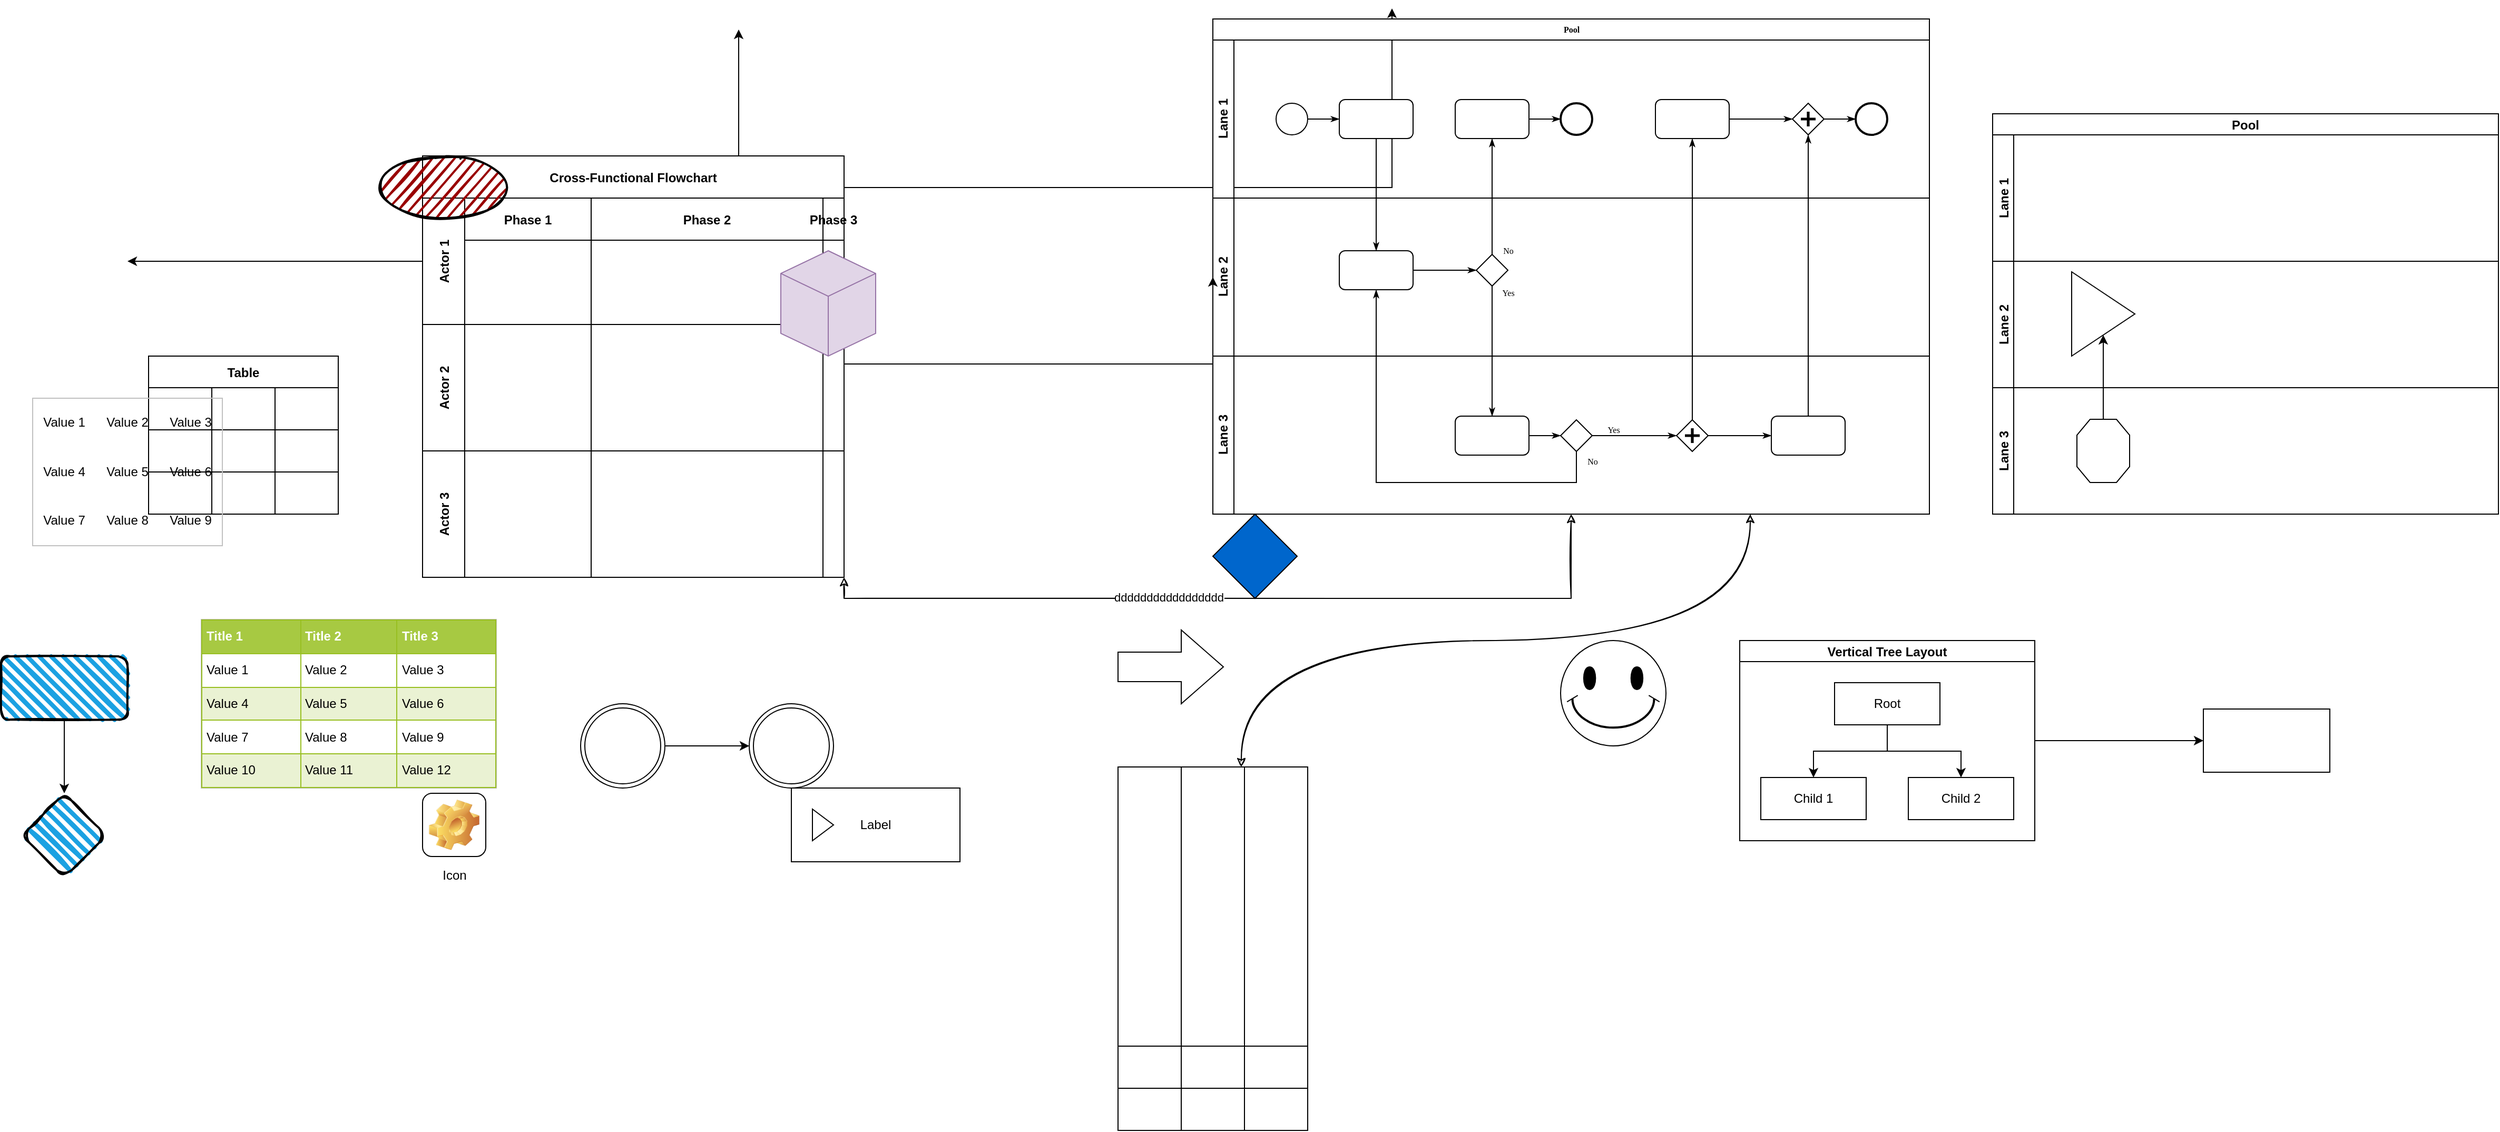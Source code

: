<mxfile version="17.4.5" type="github" pages="3">
  <diagram name="Page-1" id="c7488fd3-1785-93aa-aadb-54a6760d102a">
    <mxGraphModel dx="3162" dy="1122" grid="1" gridSize="10" guides="1" tooltips="1" connect="1" arrows="1" fold="1" page="1" pageScale="1" pageWidth="1100" pageHeight="850" background="none" math="0" shadow="0">
      <root>
        <mxCell id="0" />
        <mxCell id="1" parent="0" />
        <mxCell id="9bsrOvtfc5fcTjN_0mRK-3" style="edgeStyle=elbowEdgeStyle;rounded=0;orthogonalLoop=1;jettySize=auto;elbow=vertical;html=1;exitX=1;exitY=0;exitDx=0;exitDy=0;" edge="1" parent="1" source="bJkO2c11HQUYmp6dWgJm-74">
          <mxGeometry relative="1" as="geometry">
            <mxPoint x="350" y="60" as="targetPoint" />
            <Array as="points">
              <mxPoint x="100" y="230" />
            </Array>
          </mxGeometry>
        </mxCell>
        <mxCell id="9bsrOvtfc5fcTjN_0mRK-4" style="edgeStyle=orthogonalEdgeStyle;rounded=0;orthogonalLoop=1;jettySize=auto;html=1;exitX=1;exitY=1;exitDx=0;exitDy=0;entryX=0.5;entryY=1;entryDx=0;entryDy=0;endArrow=classic;endFill=1;startArrow=classic;startFill=1;shadow=0;sketch=1;" edge="1" parent="1" source="bJkO2c11HQUYmp6dWgJm-74" target="2b4e8129b02d487f-4">
          <mxGeometry relative="1" as="geometry" />
        </mxCell>
        <mxCell id="9bsrOvtfc5fcTjN_0mRK-5" value="ddddddddddddddddd" style="edgeLabel;html=1;align=center;verticalAlign=middle;resizable=0;points=[];" vertex="1" connectable="0" parent="9bsrOvtfc5fcTjN_0mRK-4">
          <mxGeometry x="-0.17" y="1" relative="1" as="geometry">
            <mxPoint as="offset" />
          </mxGeometry>
        </mxCell>
        <mxCell id="bJkO2c11HQUYmp6dWgJm-74" value="Cross-Functional Flowchart" style="shape=table;childLayout=tableLayout;startSize=40;collapsible=0;recursiveResize=0;expand=0;fontStyle=1;" vertex="1" parent="1">
          <mxGeometry x="-570" y="200" width="400" height="400" as="geometry" />
        </mxCell>
        <mxCell id="bJkO2c11HQUYmp6dWgJm-75" value="Actor 1" style="shape=tableRow;horizontal=0;startSize=40;swimlaneHead=0;swimlaneBody=0;top=0;left=0;bottom=0;right=0;dropTarget=0;fillColor=none;collapsible=0;recursiveResize=0;expand=0;fontStyle=1;" vertex="1" parent="bJkO2c11HQUYmp6dWgJm-74">
          <mxGeometry y="40" width="400" height="120" as="geometry" />
        </mxCell>
        <mxCell id="bJkO2c11HQUYmp6dWgJm-76" value="Phase 1" style="swimlane;swimlaneHead=0;swimlaneBody=0;fontStyle=0;connectable=0;fillColor=none;startSize=40;collapsible=0;recursiveResize=0;expand=0;fontStyle=1;" vertex="1" parent="bJkO2c11HQUYmp6dWgJm-75">
          <mxGeometry x="40" width="120" height="120" as="geometry">
            <mxRectangle width="120" height="120" as="alternateBounds" />
          </mxGeometry>
        </mxCell>
        <mxCell id="bJkO2c11HQUYmp6dWgJm-96" value="" style="ellipse;whiteSpace=wrap;html=1;strokeWidth=2;fillWeight=2;hachureGap=8;fillColor=#990000;fillStyle=dots;sketch=1;" vertex="1" parent="bJkO2c11HQUYmp6dWgJm-76">
          <mxGeometry x="-80" y="-40" width="120" height="60" as="geometry" />
        </mxCell>
        <mxCell id="bJkO2c11HQUYmp6dWgJm-77" value="Phase 2" style="swimlane;swimlaneHead=0;swimlaneBody=0;fontStyle=0;connectable=0;fillColor=none;startSize=40;collapsible=0;recursiveResize=0;expand=0;fontStyle=1;" vertex="1" parent="bJkO2c11HQUYmp6dWgJm-75">
          <mxGeometry x="160" width="220" height="120" as="geometry">
            <mxRectangle width="220" height="120" as="alternateBounds" />
          </mxGeometry>
        </mxCell>
        <mxCell id="bJkO2c11HQUYmp6dWgJm-78" value="Phase 3" style="swimlane;swimlaneHead=0;swimlaneBody=0;fontStyle=0;connectable=0;fillColor=none;startSize=40;collapsible=0;recursiveResize=0;expand=0;fontStyle=1;" vertex="1" parent="bJkO2c11HQUYmp6dWgJm-75">
          <mxGeometry x="380" width="20" height="120" as="geometry">
            <mxRectangle width="20" height="120" as="alternateBounds" />
          </mxGeometry>
        </mxCell>
        <mxCell id="bJkO2c11HQUYmp6dWgJm-95" value="" style="html=1;whiteSpace=wrap;shape=isoCube2;backgroundOutline=1;isoAngle=15;fillColor=#e1d5e7;strokeColor=#9673a6;" vertex="1" parent="bJkO2c11HQUYmp6dWgJm-78">
          <mxGeometry x="-40" y="50" width="90" height="100" as="geometry" />
        </mxCell>
        <mxCell id="bJkO2c11HQUYmp6dWgJm-79" value="Actor 2" style="shape=tableRow;horizontal=0;startSize=40;swimlaneHead=0;swimlaneBody=0;top=0;left=0;bottom=0;right=0;dropTarget=0;fillColor=none;collapsible=0;recursiveResize=0;expand=0;fontStyle=1;" vertex="1" parent="bJkO2c11HQUYmp6dWgJm-74">
          <mxGeometry y="160" width="400" height="120" as="geometry" />
        </mxCell>
        <mxCell id="bJkO2c11HQUYmp6dWgJm-80" value="" style="swimlane;swimlaneHead=0;swimlaneBody=0;fontStyle=0;connectable=0;fillColor=none;startSize=0;collapsible=0;recursiveResize=0;expand=0;fontStyle=1;" vertex="1" parent="bJkO2c11HQUYmp6dWgJm-79">
          <mxGeometry x="40" width="120" height="120" as="geometry">
            <mxRectangle width="120" height="120" as="alternateBounds" />
          </mxGeometry>
        </mxCell>
        <mxCell id="bJkO2c11HQUYmp6dWgJm-81" value="" style="swimlane;swimlaneHead=0;swimlaneBody=0;fontStyle=0;connectable=0;fillColor=none;startSize=0;collapsible=0;recursiveResize=0;expand=0;fontStyle=1;" vertex="1" parent="bJkO2c11HQUYmp6dWgJm-79">
          <mxGeometry x="160" width="220" height="120" as="geometry">
            <mxRectangle width="220" height="120" as="alternateBounds" />
          </mxGeometry>
        </mxCell>
        <mxCell id="bJkO2c11HQUYmp6dWgJm-82" value="" style="swimlane;swimlaneHead=0;swimlaneBody=0;fontStyle=0;connectable=0;fillColor=none;startSize=0;collapsible=0;recursiveResize=0;expand=0;fontStyle=1;" vertex="1" parent="bJkO2c11HQUYmp6dWgJm-79">
          <mxGeometry x="380" width="20" height="120" as="geometry">
            <mxRectangle width="20" height="120" as="alternateBounds" />
          </mxGeometry>
        </mxCell>
        <mxCell id="bJkO2c11HQUYmp6dWgJm-83" value="Actor 3" style="shape=tableRow;horizontal=0;startSize=40;swimlaneHead=0;swimlaneBody=0;top=0;left=0;bottom=0;right=0;dropTarget=0;fillColor=none;collapsible=0;recursiveResize=0;expand=0;fontStyle=1;" vertex="1" parent="bJkO2c11HQUYmp6dWgJm-74">
          <mxGeometry y="280" width="400" height="120" as="geometry" />
        </mxCell>
        <mxCell id="bJkO2c11HQUYmp6dWgJm-84" value="" style="swimlane;swimlaneHead=0;swimlaneBody=0;fontStyle=0;connectable=0;fillColor=none;startSize=0;collapsible=0;recursiveResize=0;expand=0;fontStyle=1;" vertex="1" parent="bJkO2c11HQUYmp6dWgJm-83">
          <mxGeometry x="40" width="120" height="120" as="geometry">
            <mxRectangle width="120" height="120" as="alternateBounds" />
          </mxGeometry>
        </mxCell>
        <mxCell id="bJkO2c11HQUYmp6dWgJm-85" value="" style="swimlane;swimlaneHead=0;swimlaneBody=0;fontStyle=0;connectable=0;fillColor=none;startSize=0;collapsible=0;recursiveResize=0;expand=0;fontStyle=1;" vertex="1" parent="bJkO2c11HQUYmp6dWgJm-83">
          <mxGeometry x="160" width="220" height="120" as="geometry">
            <mxRectangle width="220" height="120" as="alternateBounds" />
          </mxGeometry>
        </mxCell>
        <mxCell id="bJkO2c11HQUYmp6dWgJm-86" value="" style="swimlane;swimlaneHead=0;swimlaneBody=0;fontStyle=0;connectable=0;fillColor=none;startSize=0;collapsible=0;recursiveResize=0;expand=0;fontStyle=1;" vertex="1" parent="bJkO2c11HQUYmp6dWgJm-83">
          <mxGeometry x="380" width="20" height="120" as="geometry">
            <mxRectangle width="20" height="120" as="alternateBounds" />
          </mxGeometry>
        </mxCell>
        <mxCell id="2b4e8129b02d487f-1" value="Pool" style="swimlane;html=1;childLayout=stackLayout;horizontal=1;startSize=20;horizontalStack=0;rounded=0;shadow=0;labelBackgroundColor=none;strokeWidth=1;fontFamily=Verdana;fontSize=8;align=center;" parent="1" vertex="1">
          <mxGeometry x="180" y="70" width="680" height="470" as="geometry" />
        </mxCell>
        <mxCell id="2b4e8129b02d487f-2" value="Lane 1" style="swimlane;html=1;startSize=20;horizontal=0;" parent="2b4e8129b02d487f-1" vertex="1">
          <mxGeometry y="20" width="680" height="150" as="geometry" />
        </mxCell>
        <mxCell id="2b4e8129b02d487f-18" style="edgeStyle=orthogonalEdgeStyle;rounded=0;html=1;labelBackgroundColor=none;startArrow=none;startFill=0;startSize=5;endArrow=classicThin;endFill=1;endSize=5;jettySize=auto;orthogonalLoop=1;strokeWidth=1;fontFamily=Verdana;fontSize=8" parent="2b4e8129b02d487f-2" source="2b4e8129b02d487f-5" target="2b4e8129b02d487f-6" edge="1">
          <mxGeometry relative="1" as="geometry" />
        </mxCell>
        <mxCell id="2b4e8129b02d487f-5" value="" style="ellipse;whiteSpace=wrap;html=1;rounded=0;shadow=0;labelBackgroundColor=none;strokeWidth=1;fontFamily=Verdana;fontSize=8;align=center;" parent="2b4e8129b02d487f-2" vertex="1">
          <mxGeometry x="60" y="60" width="30" height="30" as="geometry" />
        </mxCell>
        <mxCell id="2b4e8129b02d487f-6" value="" style="rounded=1;whiteSpace=wrap;html=1;shadow=0;labelBackgroundColor=none;strokeWidth=1;fontFamily=Verdana;fontSize=8;align=center;" parent="2b4e8129b02d487f-2" vertex="1">
          <mxGeometry x="120" y="56.5" width="70" height="37" as="geometry" />
        </mxCell>
        <mxCell id="2b4e8129b02d487f-20" style="edgeStyle=orthogonalEdgeStyle;rounded=0;html=1;labelBackgroundColor=none;startArrow=none;startFill=0;startSize=5;endArrow=classicThin;endFill=1;endSize=5;jettySize=auto;orthogonalLoop=1;strokeWidth=1;fontFamily=Verdana;fontSize=8" parent="2b4e8129b02d487f-2" source="2b4e8129b02d487f-7" target="2b4e8129b02d487f-8" edge="1">
          <mxGeometry relative="1" as="geometry" />
        </mxCell>
        <mxCell id="2b4e8129b02d487f-7" value="" style="rounded=1;whiteSpace=wrap;html=1;shadow=0;labelBackgroundColor=none;strokeWidth=1;fontFamily=Verdana;fontSize=8;align=center;" parent="2b4e8129b02d487f-2" vertex="1">
          <mxGeometry x="230" y="56.5" width="70" height="37" as="geometry" />
        </mxCell>
        <mxCell id="2b4e8129b02d487f-8" value="" style="ellipse;whiteSpace=wrap;html=1;rounded=0;shadow=0;labelBackgroundColor=none;strokeWidth=2;fontFamily=Verdana;fontSize=8;align=center;" parent="2b4e8129b02d487f-2" vertex="1">
          <mxGeometry x="330" y="60" width="30" height="30" as="geometry" />
        </mxCell>
        <mxCell id="2b4e8129b02d487f-22" style="edgeStyle=orthogonalEdgeStyle;rounded=0;html=1;entryX=0;entryY=0.5;labelBackgroundColor=none;startArrow=none;startFill=0;startSize=5;endArrow=classicThin;endFill=1;endSize=5;jettySize=auto;orthogonalLoop=1;strokeWidth=1;fontFamily=Verdana;fontSize=8" parent="2b4e8129b02d487f-2" source="2b4e8129b02d487f-9" target="2b4e8129b02d487f-10" edge="1">
          <mxGeometry relative="1" as="geometry" />
        </mxCell>
        <mxCell id="2b4e8129b02d487f-9" value="" style="rounded=1;whiteSpace=wrap;html=1;shadow=0;labelBackgroundColor=none;strokeWidth=1;fontFamily=Verdana;fontSize=8;align=center;" parent="2b4e8129b02d487f-2" vertex="1">
          <mxGeometry x="420" y="56.5" width="70" height="37" as="geometry" />
        </mxCell>
        <mxCell id="2b4e8129b02d487f-23" style="edgeStyle=orthogonalEdgeStyle;rounded=0;html=1;labelBackgroundColor=none;startArrow=none;startFill=0;startSize=5;endArrow=classicThin;endFill=1;endSize=5;jettySize=auto;orthogonalLoop=1;strokeWidth=1;fontFamily=Verdana;fontSize=8" parent="2b4e8129b02d487f-2" source="2b4e8129b02d487f-10" target="2b4e8129b02d487f-11" edge="1">
          <mxGeometry relative="1" as="geometry" />
        </mxCell>
        <mxCell id="2b4e8129b02d487f-10" value="" style="shape=mxgraph.bpmn.shape;html=1;verticalLabelPosition=bottom;labelBackgroundColor=#ffffff;verticalAlign=top;perimeter=rhombusPerimeter;background=gateway;outline=none;symbol=parallelGw;rounded=1;shadow=0;strokeWidth=1;fontFamily=Verdana;fontSize=8;align=center;" parent="2b4e8129b02d487f-2" vertex="1">
          <mxGeometry x="550" y="60" width="30" height="30" as="geometry" />
        </mxCell>
        <mxCell id="2b4e8129b02d487f-11" value="" style="ellipse;whiteSpace=wrap;html=1;rounded=0;shadow=0;labelBackgroundColor=none;strokeWidth=2;fontFamily=Verdana;fontSize=8;align=center;" parent="2b4e8129b02d487f-2" vertex="1">
          <mxGeometry x="610" y="60" width="30" height="30" as="geometry" />
        </mxCell>
        <mxCell id="2b4e8129b02d487f-3" value="Lane 2" style="swimlane;html=1;startSize=20;horizontal=0;" parent="2b4e8129b02d487f-1" vertex="1">
          <mxGeometry y="170" width="680" height="150" as="geometry" />
        </mxCell>
        <mxCell id="2b4e8129b02d487f-26" style="edgeStyle=orthogonalEdgeStyle;rounded=0;html=1;labelBackgroundColor=none;startArrow=none;startFill=0;startSize=5;endArrow=classicThin;endFill=1;endSize=5;jettySize=auto;orthogonalLoop=1;strokeWidth=1;fontFamily=Verdana;fontSize=8" parent="2b4e8129b02d487f-3" source="2b4e8129b02d487f-12" target="2b4e8129b02d487f-13" edge="1">
          <mxGeometry relative="1" as="geometry" />
        </mxCell>
        <mxCell id="2b4e8129b02d487f-12" value="" style="rounded=1;whiteSpace=wrap;html=1;shadow=0;labelBackgroundColor=none;strokeWidth=1;fontFamily=Verdana;fontSize=8;align=center;" parent="2b4e8129b02d487f-3" vertex="1">
          <mxGeometry x="120" y="50.0" width="70" height="37" as="geometry" />
        </mxCell>
        <mxCell id="2b4e8129b02d487f-13" value="" style="strokeWidth=1;html=1;shape=mxgraph.flowchart.decision;whiteSpace=wrap;rounded=1;shadow=0;labelBackgroundColor=none;fontFamily=Verdana;fontSize=8;align=center;" parent="2b4e8129b02d487f-3" vertex="1">
          <mxGeometry x="250" y="53.5" width="30" height="30" as="geometry" />
        </mxCell>
        <mxCell id="2b4e8129b02d487f-4" value="Lane 3" style="swimlane;html=1;startSize=20;horizontal=0;" parent="2b4e8129b02d487f-1" vertex="1">
          <mxGeometry y="320" width="680" height="150" as="geometry" />
        </mxCell>
        <mxCell id="2b4e8129b02d487f-28" style="edgeStyle=orthogonalEdgeStyle;rounded=0;html=1;labelBackgroundColor=none;startArrow=none;startFill=0;startSize=5;endArrow=classicThin;endFill=1;endSize=5;jettySize=auto;orthogonalLoop=1;strokeWidth=1;fontFamily=Verdana;fontSize=8;" parent="2b4e8129b02d487f-4" source="2b4e8129b02d487f-14" target="2b4e8129b02d487f-15" edge="1">
          <mxGeometry relative="1" as="geometry" />
        </mxCell>
        <mxCell id="2b4e8129b02d487f-14" value="" style="rounded=1;whiteSpace=wrap;html=1;shadow=0;labelBackgroundColor=none;strokeWidth=1;fontFamily=Verdana;fontSize=8;align=center;" parent="2b4e8129b02d487f-4" vertex="1">
          <mxGeometry x="230" y="57.0" width="70" height="37" as="geometry" />
        </mxCell>
        <mxCell id="2b4e8129b02d487f-29" value="Yes" style="edgeStyle=orthogonalEdgeStyle;rounded=0;html=1;entryX=0;entryY=0.5;labelBackgroundColor=none;startArrow=none;startFill=0;startSize=5;endArrow=classicThin;endFill=1;endSize=5;jettySize=auto;orthogonalLoop=1;strokeWidth=1;fontFamily=Verdana;fontSize=8" parent="2b4e8129b02d487f-4" source="2b4e8129b02d487f-15" target="2b4e8129b02d487f-16" edge="1">
          <mxGeometry x="-0.501" y="6" relative="1" as="geometry">
            <mxPoint as="offset" />
          </mxGeometry>
        </mxCell>
        <mxCell id="2b4e8129b02d487f-15" value="" style="strokeWidth=1;html=1;shape=mxgraph.flowchart.decision;whiteSpace=wrap;rounded=1;shadow=0;labelBackgroundColor=none;fontFamily=Verdana;fontSize=8;align=center;" parent="2b4e8129b02d487f-4" vertex="1">
          <mxGeometry x="330" y="60.5" width="30" height="30" as="geometry" />
        </mxCell>
        <mxCell id="2b4e8129b02d487f-30" style="edgeStyle=orthogonalEdgeStyle;rounded=0;html=1;labelBackgroundColor=none;startArrow=none;startFill=0;startSize=5;endArrow=classicThin;endFill=1;endSize=5;jettySize=auto;orthogonalLoop=1;strokeColor=#000000;strokeWidth=1;fontFamily=Verdana;fontSize=8;fontColor=#000000;" parent="2b4e8129b02d487f-4" source="2b4e8129b02d487f-16" target="2b4e8129b02d487f-17" edge="1">
          <mxGeometry relative="1" as="geometry" />
        </mxCell>
        <mxCell id="2b4e8129b02d487f-16" value="" style="shape=mxgraph.bpmn.shape;html=1;verticalLabelPosition=bottom;labelBackgroundColor=#ffffff;verticalAlign=top;perimeter=rhombusPerimeter;background=gateway;outline=none;symbol=parallelGw;rounded=1;shadow=0;strokeWidth=1;fontFamily=Verdana;fontSize=8;align=center;" parent="2b4e8129b02d487f-4" vertex="1">
          <mxGeometry x="440" y="60.5" width="30" height="30" as="geometry" />
        </mxCell>
        <mxCell id="2b4e8129b02d487f-17" value="" style="rounded=1;whiteSpace=wrap;html=1;shadow=0;labelBackgroundColor=none;strokeWidth=1;fontFamily=Verdana;fontSize=8;align=center;" parent="2b4e8129b02d487f-4" vertex="1">
          <mxGeometry x="530" y="57" width="70" height="37" as="geometry" />
        </mxCell>
        <mxCell id="2b4e8129b02d487f-24" style="edgeStyle=orthogonalEdgeStyle;rounded=0;html=1;labelBackgroundColor=none;startArrow=none;startFill=0;startSize=5;endArrow=classicThin;endFill=1;endSize=5;jettySize=auto;orthogonalLoop=1;strokeWidth=1;fontFamily=Verdana;fontSize=8" parent="2b4e8129b02d487f-1" source="2b4e8129b02d487f-6" target="2b4e8129b02d487f-12" edge="1">
          <mxGeometry relative="1" as="geometry" />
        </mxCell>
        <mxCell id="2b4e8129b02d487f-25" value="No" style="edgeStyle=orthogonalEdgeStyle;rounded=0;html=1;labelBackgroundColor=none;startArrow=none;startFill=0;startSize=5;endArrow=classicThin;endFill=1;endSize=5;jettySize=auto;orthogonalLoop=1;strokeWidth=1;fontFamily=Verdana;fontSize=8" parent="2b4e8129b02d487f-1" source="2b4e8129b02d487f-13" target="2b4e8129b02d487f-7" edge="1">
          <mxGeometry x="-0.936" y="-15" relative="1" as="geometry">
            <mxPoint as="offset" />
          </mxGeometry>
        </mxCell>
        <mxCell id="2b4e8129b02d487f-27" value="Yes" style="edgeStyle=orthogonalEdgeStyle;rounded=0;html=1;labelBackgroundColor=none;startArrow=none;startFill=0;startSize=5;endArrow=classicThin;endFill=1;endSize=5;jettySize=auto;orthogonalLoop=1;strokeWidth=1;fontFamily=Verdana;fontSize=8" parent="2b4e8129b02d487f-1" source="2b4e8129b02d487f-13" target="2b4e8129b02d487f-14" edge="1">
          <mxGeometry x="-0.895" y="15" relative="1" as="geometry">
            <mxPoint as="offset" />
          </mxGeometry>
        </mxCell>
        <mxCell id="2b4e8129b02d487f-31" style="edgeStyle=orthogonalEdgeStyle;rounded=0;html=1;entryX=0.5;entryY=1;labelBackgroundColor=none;startArrow=none;startFill=0;startSize=5;endArrow=classicThin;endFill=1;endSize=5;jettySize=auto;orthogonalLoop=1;strokeWidth=1;fontFamily=Verdana;fontSize=8" parent="2b4e8129b02d487f-1" source="2b4e8129b02d487f-17" target="2b4e8129b02d487f-10" edge="1">
          <mxGeometry relative="1" as="geometry" />
        </mxCell>
        <mxCell id="2b4e8129b02d487f-32" value="No" style="edgeStyle=orthogonalEdgeStyle;rounded=0;html=1;labelBackgroundColor=none;startArrow=none;startFill=0;startSize=5;endArrow=classicThin;endFill=1;endSize=5;jettySize=auto;orthogonalLoop=1;strokeWidth=1;fontFamily=Verdana;fontSize=8" parent="2b4e8129b02d487f-1" source="2b4e8129b02d487f-15" target="2b4e8129b02d487f-12" edge="1">
          <mxGeometry x="-0.953" y="15" relative="1" as="geometry">
            <Array as="points">
              <mxPoint x="345" y="440" />
              <mxPoint x="155" y="440" />
            </Array>
            <mxPoint as="offset" />
          </mxGeometry>
        </mxCell>
        <mxCell id="2b4e8129b02d487f-33" style="edgeStyle=orthogonalEdgeStyle;rounded=0;html=1;labelBackgroundColor=none;startArrow=none;startFill=0;startSize=5;endArrow=classicThin;endFill=1;endSize=5;jettySize=auto;orthogonalLoop=1;strokeWidth=1;fontFamily=Verdana;fontSize=8" parent="2b4e8129b02d487f-1" source="2b4e8129b02d487f-16" target="2b4e8129b02d487f-9" edge="1">
          <mxGeometry relative="1" as="geometry" />
        </mxCell>
        <mxCell id="bJkO2c11HQUYmp6dWgJm-15" value="" style="html=1;shadow=0;dashed=0;align=center;verticalAlign=middle;shape=mxgraph.arrows2.arrow;dy=0.6;dx=40;notch=0;" vertex="1" parent="1">
          <mxGeometry x="90" y="650" width="100" height="70" as="geometry" />
        </mxCell>
        <mxCell id="bJkO2c11HQUYmp6dWgJm-17" value="" style="verticalLabelPosition=bottom;verticalAlign=top;html=1;shape=mxgraph.basic.smiley" vertex="1" parent="1">
          <mxGeometry x="510" y="660" width="100" height="100" as="geometry" />
        </mxCell>
        <mxCell id="bJkO2c11HQUYmp6dWgJm-25" value="" style="edgeStyle=orthogonalEdgeStyle;rounded=0;orthogonalLoop=1;jettySize=auto;html=1;" edge="1" parent="1" source="bJkO2c11HQUYmp6dWgJm-18" target="bJkO2c11HQUYmp6dWgJm-24">
          <mxGeometry relative="1" as="geometry" />
        </mxCell>
        <mxCell id="bJkO2c11HQUYmp6dWgJm-18" value="Vertical Tree Layout" style="swimlane;startSize=20;horizontal=1;childLayout=treeLayout;horizontalTree=0;resizable=0;containerType=tree;" vertex="1" parent="1">
          <mxGeometry x="680" y="660" width="280" height="190" as="geometry" />
        </mxCell>
        <mxCell id="bJkO2c11HQUYmp6dWgJm-19" value="Root" style="whiteSpace=wrap;html=1;" vertex="1" parent="bJkO2c11HQUYmp6dWgJm-18">
          <mxGeometry x="90" y="40" width="100" height="40" as="geometry" />
        </mxCell>
        <mxCell id="bJkO2c11HQUYmp6dWgJm-20" value="Child 1" style="whiteSpace=wrap;html=1;" vertex="1" parent="bJkO2c11HQUYmp6dWgJm-18">
          <mxGeometry x="20" y="130" width="100" height="40" as="geometry" />
        </mxCell>
        <mxCell id="bJkO2c11HQUYmp6dWgJm-21" value="" style="edgeStyle=elbowEdgeStyle;elbow=vertical;html=1;rounded=0;" edge="1" parent="bJkO2c11HQUYmp6dWgJm-18" source="bJkO2c11HQUYmp6dWgJm-19" target="bJkO2c11HQUYmp6dWgJm-20">
          <mxGeometry relative="1" as="geometry" />
        </mxCell>
        <mxCell id="bJkO2c11HQUYmp6dWgJm-22" value="Child 2" style="whiteSpace=wrap;html=1;" vertex="1" parent="bJkO2c11HQUYmp6dWgJm-18">
          <mxGeometry x="160" y="130" width="100" height="40" as="geometry" />
        </mxCell>
        <mxCell id="bJkO2c11HQUYmp6dWgJm-23" value="" style="edgeStyle=elbowEdgeStyle;elbow=vertical;html=1;rounded=0;" edge="1" parent="bJkO2c11HQUYmp6dWgJm-18" source="bJkO2c11HQUYmp6dWgJm-19" target="bJkO2c11HQUYmp6dWgJm-22">
          <mxGeometry relative="1" as="geometry" />
        </mxCell>
        <mxCell id="bJkO2c11HQUYmp6dWgJm-24" value="" style="whiteSpace=wrap;html=1;fontStyle=1;startSize=20;" vertex="1" parent="1">
          <mxGeometry x="1120" y="725" width="120" height="60" as="geometry" />
        </mxCell>
        <mxCell id="bJkO2c11HQUYmp6dWgJm-26" value="Pool" style="swimlane;childLayout=stackLayout;resizeParent=1;resizeParentMax=0;horizontal=1;startSize=20;horizontalStack=0;" vertex="1" parent="1">
          <mxGeometry x="920" y="160" width="480" height="380" as="geometry" />
        </mxCell>
        <mxCell id="bJkO2c11HQUYmp6dWgJm-27" value="Lane 1" style="swimlane;startSize=20;horizontal=0;" vertex="1" parent="bJkO2c11HQUYmp6dWgJm-26">
          <mxGeometry y="20" width="480" height="120" as="geometry" />
        </mxCell>
        <mxCell id="bJkO2c11HQUYmp6dWgJm-28" value="Lane 2" style="swimlane;startSize=20;horizontal=0;" vertex="1" parent="bJkO2c11HQUYmp6dWgJm-26">
          <mxGeometry y="140" width="480" height="120" as="geometry" />
        </mxCell>
        <mxCell id="bJkO2c11HQUYmp6dWgJm-30" value="" style="triangle;whiteSpace=wrap;html=1;verticalAlign=top;" vertex="1" parent="bJkO2c11HQUYmp6dWgJm-28">
          <mxGeometry x="75" y="10" width="60" height="80" as="geometry" />
        </mxCell>
        <mxCell id="bJkO2c11HQUYmp6dWgJm-29" value="Lane 3" style="swimlane;startSize=20;horizontal=0;" vertex="1" parent="bJkO2c11HQUYmp6dWgJm-26">
          <mxGeometry y="260" width="480" height="120" as="geometry" />
        </mxCell>
        <mxCell id="bJkO2c11HQUYmp6dWgJm-16" value="" style="verticalLabelPosition=bottom;verticalAlign=top;html=1;shape=mxgraph.basic.polygon;polyCoords=[[0.25,0],[0.75,0],[1,0.25],[1,0.75],[0.75,1],[0.25,1],[0,0.75],[0,0.25]];polyline=0;" vertex="1" parent="bJkO2c11HQUYmp6dWgJm-29">
          <mxGeometry x="80" y="30" width="50" height="60" as="geometry" />
        </mxCell>
        <mxCell id="bJkO2c11HQUYmp6dWgJm-31" value="" style="edgeStyle=orthogonalEdgeStyle;rounded=0;orthogonalLoop=1;jettySize=auto;html=1;" edge="1" parent="bJkO2c11HQUYmp6dWgJm-26" source="bJkO2c11HQUYmp6dWgJm-16" target="bJkO2c11HQUYmp6dWgJm-30">
          <mxGeometry relative="1" as="geometry" />
        </mxCell>
        <mxCell id="bJkO2c11HQUYmp6dWgJm-32" value="" style="shape=table;html=1;whiteSpace=wrap;startSize=0;container=1;collapsible=0;childLayout=tableLayout;" vertex="1" parent="1">
          <mxGeometry x="90" y="780" width="180" height="345" as="geometry" />
        </mxCell>
        <mxCell id="bJkO2c11HQUYmp6dWgJm-33" value="" style="shape=tableRow;horizontal=0;startSize=0;swimlaneHead=0;swimlaneBody=0;top=0;left=0;bottom=0;right=0;collapsible=0;dropTarget=0;fillColor=none;points=[[0,0.5],[1,0.5]];portConstraint=eastwest;" vertex="1" parent="bJkO2c11HQUYmp6dWgJm-32">
          <mxGeometry width="180" height="265" as="geometry" />
        </mxCell>
        <mxCell id="bJkO2c11HQUYmp6dWgJm-34" value="" style="shape=partialRectangle;html=1;whiteSpace=wrap;connectable=0;fillColor=none;top=0;left=0;bottom=0;right=0;overflow=hidden;" vertex="1" parent="bJkO2c11HQUYmp6dWgJm-33">
          <mxGeometry width="60" height="265" as="geometry">
            <mxRectangle width="60" height="265" as="alternateBounds" />
          </mxGeometry>
        </mxCell>
        <mxCell id="bJkO2c11HQUYmp6dWgJm-35" value="" style="shape=partialRectangle;html=1;whiteSpace=wrap;connectable=0;fillColor=none;top=0;left=0;bottom=0;right=0;overflow=hidden;" vertex="1" parent="bJkO2c11HQUYmp6dWgJm-33">
          <mxGeometry x="60" width="60" height="265" as="geometry">
            <mxRectangle width="60" height="265" as="alternateBounds" />
          </mxGeometry>
        </mxCell>
        <mxCell id="bJkO2c11HQUYmp6dWgJm-36" value="" style="shape=partialRectangle;html=1;whiteSpace=wrap;connectable=0;fillColor=none;top=0;left=0;bottom=0;right=0;overflow=hidden;" vertex="1" parent="bJkO2c11HQUYmp6dWgJm-33">
          <mxGeometry x="120" width="60" height="265" as="geometry">
            <mxRectangle width="60" height="265" as="alternateBounds" />
          </mxGeometry>
        </mxCell>
        <mxCell id="bJkO2c11HQUYmp6dWgJm-37" value="" style="shape=tableRow;horizontal=0;startSize=0;swimlaneHead=0;swimlaneBody=0;top=0;left=0;bottom=0;right=0;collapsible=0;dropTarget=0;fillColor=none;points=[[0,0.5],[1,0.5]];portConstraint=eastwest;" vertex="1" parent="bJkO2c11HQUYmp6dWgJm-32">
          <mxGeometry y="265" width="180" height="40" as="geometry" />
        </mxCell>
        <mxCell id="bJkO2c11HQUYmp6dWgJm-38" value="" style="shape=partialRectangle;html=1;whiteSpace=wrap;connectable=0;fillColor=none;top=0;left=0;bottom=0;right=0;overflow=hidden;" vertex="1" parent="bJkO2c11HQUYmp6dWgJm-37">
          <mxGeometry width="60" height="40" as="geometry">
            <mxRectangle width="60" height="40" as="alternateBounds" />
          </mxGeometry>
        </mxCell>
        <mxCell id="bJkO2c11HQUYmp6dWgJm-39" value="" style="shape=partialRectangle;html=1;whiteSpace=wrap;connectable=0;fillColor=none;top=0;left=0;bottom=0;right=0;overflow=hidden;" vertex="1" parent="bJkO2c11HQUYmp6dWgJm-37">
          <mxGeometry x="60" width="60" height="40" as="geometry">
            <mxRectangle width="60" height="40" as="alternateBounds" />
          </mxGeometry>
        </mxCell>
        <mxCell id="bJkO2c11HQUYmp6dWgJm-40" value="" style="shape=partialRectangle;html=1;whiteSpace=wrap;connectable=0;fillColor=none;top=0;left=0;bottom=0;right=0;overflow=hidden;" vertex="1" parent="bJkO2c11HQUYmp6dWgJm-37">
          <mxGeometry x="120" width="60" height="40" as="geometry">
            <mxRectangle width="60" height="40" as="alternateBounds" />
          </mxGeometry>
        </mxCell>
        <mxCell id="bJkO2c11HQUYmp6dWgJm-41" value="" style="shape=tableRow;horizontal=0;startSize=0;swimlaneHead=0;swimlaneBody=0;top=0;left=0;bottom=0;right=0;collapsible=0;dropTarget=0;fillColor=none;points=[[0,0.5],[1,0.5]];portConstraint=eastwest;" vertex="1" parent="bJkO2c11HQUYmp6dWgJm-32">
          <mxGeometry y="305" width="180" height="40" as="geometry" />
        </mxCell>
        <mxCell id="bJkO2c11HQUYmp6dWgJm-42" value="" style="shape=partialRectangle;html=1;whiteSpace=wrap;connectable=0;fillColor=none;top=0;left=0;bottom=0;right=0;overflow=hidden;" vertex="1" parent="bJkO2c11HQUYmp6dWgJm-41">
          <mxGeometry width="60" height="40" as="geometry">
            <mxRectangle width="60" height="40" as="alternateBounds" />
          </mxGeometry>
        </mxCell>
        <mxCell id="bJkO2c11HQUYmp6dWgJm-43" value="" style="shape=partialRectangle;html=1;whiteSpace=wrap;connectable=0;fillColor=none;top=0;left=0;bottom=0;right=0;overflow=hidden;" vertex="1" parent="bJkO2c11HQUYmp6dWgJm-41">
          <mxGeometry x="60" width="60" height="40" as="geometry">
            <mxRectangle width="60" height="40" as="alternateBounds" />
          </mxGeometry>
        </mxCell>
        <mxCell id="bJkO2c11HQUYmp6dWgJm-44" value="" style="shape=partialRectangle;html=1;whiteSpace=wrap;connectable=0;fillColor=none;top=0;left=0;bottom=0;right=0;overflow=hidden;pointerEvents=1;" vertex="1" parent="bJkO2c11HQUYmp6dWgJm-41">
          <mxGeometry x="120" width="60" height="40" as="geometry">
            <mxRectangle width="60" height="40" as="alternateBounds" />
          </mxGeometry>
        </mxCell>
        <mxCell id="bJkO2c11HQUYmp6dWgJm-45" value="Table" style="shape=table;startSize=30;container=1;collapsible=0;childLayout=tableLayout;fontStyle=1;align=center;" vertex="1" parent="1">
          <mxGeometry x="-830" y="390" width="180" height="150" as="geometry" />
        </mxCell>
        <mxCell id="bJkO2c11HQUYmp6dWgJm-46" value="" style="shape=tableRow;horizontal=0;startSize=0;swimlaneHead=0;swimlaneBody=0;top=0;left=0;bottom=0;right=0;collapsible=0;dropTarget=0;fillColor=none;points=[[0,0.5],[1,0.5]];portConstraint=eastwest;" vertex="1" parent="bJkO2c11HQUYmp6dWgJm-45">
          <mxGeometry y="30" width="180" height="40" as="geometry" />
        </mxCell>
        <mxCell id="bJkO2c11HQUYmp6dWgJm-47" value="" style="shape=partialRectangle;html=1;whiteSpace=wrap;connectable=0;fillColor=none;top=0;left=0;bottom=0;right=0;overflow=hidden;" vertex="1" parent="bJkO2c11HQUYmp6dWgJm-46">
          <mxGeometry width="60" height="40" as="geometry">
            <mxRectangle width="60" height="40" as="alternateBounds" />
          </mxGeometry>
        </mxCell>
        <mxCell id="bJkO2c11HQUYmp6dWgJm-48" value="" style="shape=partialRectangle;html=1;whiteSpace=wrap;connectable=0;fillColor=none;top=0;left=0;bottom=0;right=0;overflow=hidden;" vertex="1" parent="bJkO2c11HQUYmp6dWgJm-46">
          <mxGeometry x="60" width="60" height="40" as="geometry">
            <mxRectangle width="60" height="40" as="alternateBounds" />
          </mxGeometry>
        </mxCell>
        <mxCell id="bJkO2c11HQUYmp6dWgJm-49" value="" style="shape=partialRectangle;html=1;whiteSpace=wrap;connectable=0;fillColor=none;top=0;left=0;bottom=0;right=0;overflow=hidden;" vertex="1" parent="bJkO2c11HQUYmp6dWgJm-46">
          <mxGeometry x="120" width="60" height="40" as="geometry">
            <mxRectangle width="60" height="40" as="alternateBounds" />
          </mxGeometry>
        </mxCell>
        <mxCell id="bJkO2c11HQUYmp6dWgJm-50" value="" style="shape=tableRow;horizontal=0;startSize=0;swimlaneHead=0;swimlaneBody=0;top=0;left=0;bottom=0;right=0;collapsible=0;dropTarget=0;fillColor=none;points=[[0,0.5],[1,0.5]];portConstraint=eastwest;" vertex="1" parent="bJkO2c11HQUYmp6dWgJm-45">
          <mxGeometry y="70" width="180" height="40" as="geometry" />
        </mxCell>
        <mxCell id="bJkO2c11HQUYmp6dWgJm-51" value="" style="shape=partialRectangle;html=1;whiteSpace=wrap;connectable=0;fillColor=none;top=0;left=0;bottom=0;right=0;overflow=hidden;" vertex="1" parent="bJkO2c11HQUYmp6dWgJm-50">
          <mxGeometry width="60" height="40" as="geometry">
            <mxRectangle width="60" height="40" as="alternateBounds" />
          </mxGeometry>
        </mxCell>
        <mxCell id="bJkO2c11HQUYmp6dWgJm-52" value="" style="shape=partialRectangle;html=1;whiteSpace=wrap;connectable=0;fillColor=none;top=0;left=0;bottom=0;right=0;overflow=hidden;" vertex="1" parent="bJkO2c11HQUYmp6dWgJm-50">
          <mxGeometry x="60" width="60" height="40" as="geometry">
            <mxRectangle width="60" height="40" as="alternateBounds" />
          </mxGeometry>
        </mxCell>
        <mxCell id="bJkO2c11HQUYmp6dWgJm-53" value="" style="shape=partialRectangle;html=1;whiteSpace=wrap;connectable=0;fillColor=none;top=0;left=0;bottom=0;right=0;overflow=hidden;" vertex="1" parent="bJkO2c11HQUYmp6dWgJm-50">
          <mxGeometry x="120" width="60" height="40" as="geometry">
            <mxRectangle width="60" height="40" as="alternateBounds" />
          </mxGeometry>
        </mxCell>
        <mxCell id="bJkO2c11HQUYmp6dWgJm-54" value="" style="shape=tableRow;horizontal=0;startSize=0;swimlaneHead=0;swimlaneBody=0;top=0;left=0;bottom=0;right=0;collapsible=0;dropTarget=0;fillColor=none;points=[[0,0.5],[1,0.5]];portConstraint=eastwest;" vertex="1" parent="bJkO2c11HQUYmp6dWgJm-45">
          <mxGeometry y="110" width="180" height="40" as="geometry" />
        </mxCell>
        <mxCell id="bJkO2c11HQUYmp6dWgJm-55" value="" style="shape=partialRectangle;html=1;whiteSpace=wrap;connectable=0;fillColor=none;top=0;left=0;bottom=0;right=0;overflow=hidden;" vertex="1" parent="bJkO2c11HQUYmp6dWgJm-54">
          <mxGeometry width="60" height="40" as="geometry">
            <mxRectangle width="60" height="40" as="alternateBounds" />
          </mxGeometry>
        </mxCell>
        <mxCell id="bJkO2c11HQUYmp6dWgJm-56" value="" style="shape=partialRectangle;html=1;whiteSpace=wrap;connectable=0;fillColor=none;top=0;left=0;bottom=0;right=0;overflow=hidden;" vertex="1" parent="bJkO2c11HQUYmp6dWgJm-54">
          <mxGeometry x="60" width="60" height="40" as="geometry">
            <mxRectangle width="60" height="40" as="alternateBounds" />
          </mxGeometry>
        </mxCell>
        <mxCell id="bJkO2c11HQUYmp6dWgJm-57" value="" style="shape=partialRectangle;html=1;whiteSpace=wrap;connectable=0;fillColor=none;top=0;left=0;bottom=0;right=0;overflow=hidden;" vertex="1" parent="bJkO2c11HQUYmp6dWgJm-54">
          <mxGeometry x="120" width="60" height="40" as="geometry">
            <mxRectangle width="60" height="40" as="alternateBounds" />
          </mxGeometry>
        </mxCell>
        <mxCell id="bJkO2c11HQUYmp6dWgJm-88" style="edgeStyle=orthogonalEdgeStyle;rounded=0;orthogonalLoop=1;jettySize=auto;html=1;exitX=0.75;exitY=0;exitDx=0;exitDy=0;" edge="1" parent="1" source="bJkO2c11HQUYmp6dWgJm-74">
          <mxGeometry relative="1" as="geometry">
            <mxPoint x="-270" y="80" as="targetPoint" />
          </mxGeometry>
        </mxCell>
        <mxCell id="bJkO2c11HQUYmp6dWgJm-89" style="edgeStyle=orthogonalEdgeStyle;rounded=0;orthogonalLoop=1;jettySize=auto;html=1;exitX=0;exitY=0.5;exitDx=0;exitDy=0;" edge="1" parent="1" source="bJkO2c11HQUYmp6dWgJm-75">
          <mxGeometry relative="1" as="geometry">
            <mxPoint x="-850" y="300" as="targetPoint" />
          </mxGeometry>
        </mxCell>
        <mxCell id="bJkO2c11HQUYmp6dWgJm-90" value="&lt;table border=&quot;1&quot; width=&quot;100%&quot; height=&quot;100%&quot; cellpadding=&quot;4&quot; style=&quot;width:100%;height:100%;border-collapse:collapse;&quot;&gt;&lt;tr style=&quot;background-color:#A7C942;color:#ffffff;border:1px solid #98bf21;&quot;&gt;&lt;th align=&quot;left&quot;&gt;Title 1&lt;/th&gt;&lt;th align=&quot;left&quot;&gt;Title 2&lt;/th&gt;&lt;th align=&quot;left&quot;&gt;Title 3&lt;/th&gt;&lt;/tr&gt;&lt;tr style=&quot;border:1px solid #98bf21;&quot;&gt;&lt;td&gt;Value 1&lt;/td&gt;&lt;td&gt;Value 2&lt;/td&gt;&lt;td&gt;Value 3&lt;/td&gt;&lt;/tr&gt;&lt;tr style=&quot;background-color:#EAF2D3;border:1px solid #98bf21;&quot;&gt;&lt;td&gt;Value 4&lt;/td&gt;&lt;td&gt;Value 5&lt;/td&gt;&lt;td&gt;Value 6&lt;/td&gt;&lt;/tr&gt;&lt;tr style=&quot;border:1px solid #98bf21;&quot;&gt;&lt;td&gt;Value 7&lt;/td&gt;&lt;td&gt;Value 8&lt;/td&gt;&lt;td&gt;Value 9&lt;/td&gt;&lt;/tr&gt;&lt;tr style=&quot;background-color:#EAF2D3;border:1px solid #98bf21;&quot;&gt;&lt;td&gt;Value 10&lt;/td&gt;&lt;td&gt;Value 11&lt;/td&gt;&lt;td&gt;Value 12&lt;/td&gt;&lt;/tr&gt;&lt;/table&gt;" style="text;html=1;strokeColor=#c0c0c0;fillColor=#ffffff;overflow=fill;rounded=0;" vertex="1" parent="1">
          <mxGeometry x="-780" y="640" width="280" height="160" as="geometry" />
        </mxCell>
        <mxCell id="bJkO2c11HQUYmp6dWgJm-91" value="&lt;table border=&quot;0&quot; width=&quot;100%&quot; height=&quot;100%&quot; style=&quot;width:100%;height:100%;border-collapse:collapse;&quot;&gt;&lt;tr&gt;&lt;td align=&quot;center&quot;&gt;Value 1&lt;/td&gt;&lt;td align=&quot;center&quot;&gt;Value 2&lt;/td&gt;&lt;td align=&quot;center&quot;&gt;Value 3&lt;/td&gt;&lt;/tr&gt;&lt;tr&gt;&lt;td align=&quot;center&quot;&gt;Value 4&lt;/td&gt;&lt;td align=&quot;center&quot;&gt;Value 5&lt;/td&gt;&lt;td align=&quot;center&quot;&gt;Value 6&lt;/td&gt;&lt;/tr&gt;&lt;tr&gt;&lt;td align=&quot;center&quot;&gt;Value 7&lt;/td&gt;&lt;td align=&quot;center&quot;&gt;Value 8&lt;/td&gt;&lt;td align=&quot;center&quot;&gt;Value 9&lt;/td&gt;&lt;/tr&gt;&lt;/table&gt;" style="text;html=1;strokeColor=#c0c0c0;fillColor=none;overflow=fill;" vertex="1" parent="1">
          <mxGeometry x="-940" y="430" width="180" height="140" as="geometry" />
        </mxCell>
        <mxCell id="bJkO2c11HQUYmp6dWgJm-94" value="" style="edgeStyle=orthogonalEdgeStyle;rounded=0;orthogonalLoop=1;jettySize=auto;html=1;" edge="1" parent="1" source="bJkO2c11HQUYmp6dWgJm-92" target="bJkO2c11HQUYmp6dWgJm-93">
          <mxGeometry relative="1" as="geometry" />
        </mxCell>
        <mxCell id="bJkO2c11HQUYmp6dWgJm-92" value="" style="ellipse;shape=doubleEllipse;whiteSpace=wrap;html=1;aspect=fixed;" vertex="1" parent="1">
          <mxGeometry x="-420" y="720" width="80" height="80" as="geometry" />
        </mxCell>
        <mxCell id="bJkO2c11HQUYmp6dWgJm-93" value="" style="ellipse;shape=doubleEllipse;whiteSpace=wrap;html=1;aspect=fixed;" vertex="1" parent="1">
          <mxGeometry x="-260" y="720" width="80" height="80" as="geometry" />
        </mxCell>
        <mxCell id="bJkO2c11HQUYmp6dWgJm-99" value="" style="edgeStyle=orthogonalEdgeStyle;rounded=0;orthogonalLoop=1;jettySize=auto;html=1;" edge="1" parent="1" source="bJkO2c11HQUYmp6dWgJm-97" target="bJkO2c11HQUYmp6dWgJm-98">
          <mxGeometry relative="1" as="geometry" />
        </mxCell>
        <mxCell id="bJkO2c11HQUYmp6dWgJm-97" value="" style="rounded=1;whiteSpace=wrap;html=1;strokeWidth=2;fillWeight=4;hachureGap=8;hachureAngle=45;fillColor=#1ba1e2;sketch=1;" vertex="1" parent="1">
          <mxGeometry x="-970" y="675" width="120" height="60" as="geometry" />
        </mxCell>
        <mxCell id="bJkO2c11HQUYmp6dWgJm-98" value="" style="rhombus;whiteSpace=wrap;html=1;fillColor=#1ba1e2;rounded=1;strokeWidth=2;fillWeight=4;hachureGap=8;hachureAngle=45;sketch=1;" vertex="1" parent="1">
          <mxGeometry x="-950" y="805" width="80" height="80" as="geometry" />
        </mxCell>
        <mxCell id="bJkO2c11HQUYmp6dWgJm-100" value="Icon" style="icon;html=1;image=img/clipart/Gear_128x128.png" vertex="1" parent="1">
          <mxGeometry x="-570" y="805" width="60" height="60" as="geometry" />
        </mxCell>
        <mxCell id="bJkO2c11HQUYmp6dWgJm-101" value="Label" style="html=1;whiteSpace=wrap;container=1;recursiveResize=0;collapsible=0;" vertex="1" parent="1">
          <mxGeometry x="-220" y="800" width="160" height="70" as="geometry" />
        </mxCell>
        <mxCell id="bJkO2c11HQUYmp6dWgJm-102" value="" style="triangle;html=1;whiteSpace=wrap;" vertex="1" parent="bJkO2c11HQUYmp6dWgJm-101">
          <mxGeometry x="20" y="20" width="20" height="30" as="geometry" />
        </mxCell>
        <mxCell id="9bsrOvtfc5fcTjN_0mRK-1" value="" style="rhombus;whiteSpace=wrap;html=1;shadow=0;fillColor=#0066CC;" vertex="1" parent="1">
          <mxGeometry x="180" y="540" width="80" height="80" as="geometry" />
        </mxCell>
        <mxCell id="9bsrOvtfc5fcTjN_0mRK-2" style="edgeStyle=elbowEdgeStyle;rounded=0;orthogonalLoop=1;jettySize=auto;html=1;exitX=1;exitY=0;exitDx=0;exitDy=0;entryX=0;entryY=0.5;entryDx=0;entryDy=0;elbow=vertical;" edge="1" parent="1" source="bJkO2c11HQUYmp6dWgJm-83" target="2b4e8129b02d487f-3">
          <mxGeometry relative="1" as="geometry" />
        </mxCell>
        <mxCell id="9bsrOvtfc5fcTjN_0mRK-6" style="edgeStyle=orthogonalEdgeStyle;curved=1;rounded=0;sketch=1;orthogonalLoop=1;jettySize=auto;html=1;exitX=0.75;exitY=1;exitDx=0;exitDy=0;entryX=0.65;entryY=0;entryDx=0;entryDy=0;entryPerimeter=0;shadow=0;startArrow=classic;startFill=1;endArrow=classic;endFill=1;" edge="1" parent="1" source="2b4e8129b02d487f-4" target="bJkO2c11HQUYmp6dWgJm-33">
          <mxGeometry relative="1" as="geometry" />
        </mxCell>
      </root>
    </mxGraphModel>
  </diagram>
  <diagram id="E5kOlSaPoRjO0Fwo7UTq" name="페이지-2">
    <mxGraphModel dx="2514" dy="1156" grid="1" gridSize="10" guides="1" tooltips="1" connect="1" arrows="1" fold="1" page="1" pageScale="1" pageWidth="1920" pageHeight="1080" math="0" shadow="0">
      <root>
        <mxCell id="0" />
        <mxCell id="1" parent="0" />
      </root>
    </mxGraphModel>
  </diagram>
  <diagram id="c6-1tQ1CZakabJo_UGgA" name="페이지-3">
    <mxGraphModel dx="2514" dy="1156" grid="1" gridSize="10" guides="1" tooltips="1" connect="1" arrows="1" fold="1" page="1" pageScale="1" pageWidth="1920" pageHeight="1080" math="0" shadow="0">
      <root>
        <mxCell id="0" />
        <mxCell id="1" parent="0" />
      </root>
    </mxGraphModel>
  </diagram>
</mxfile>
